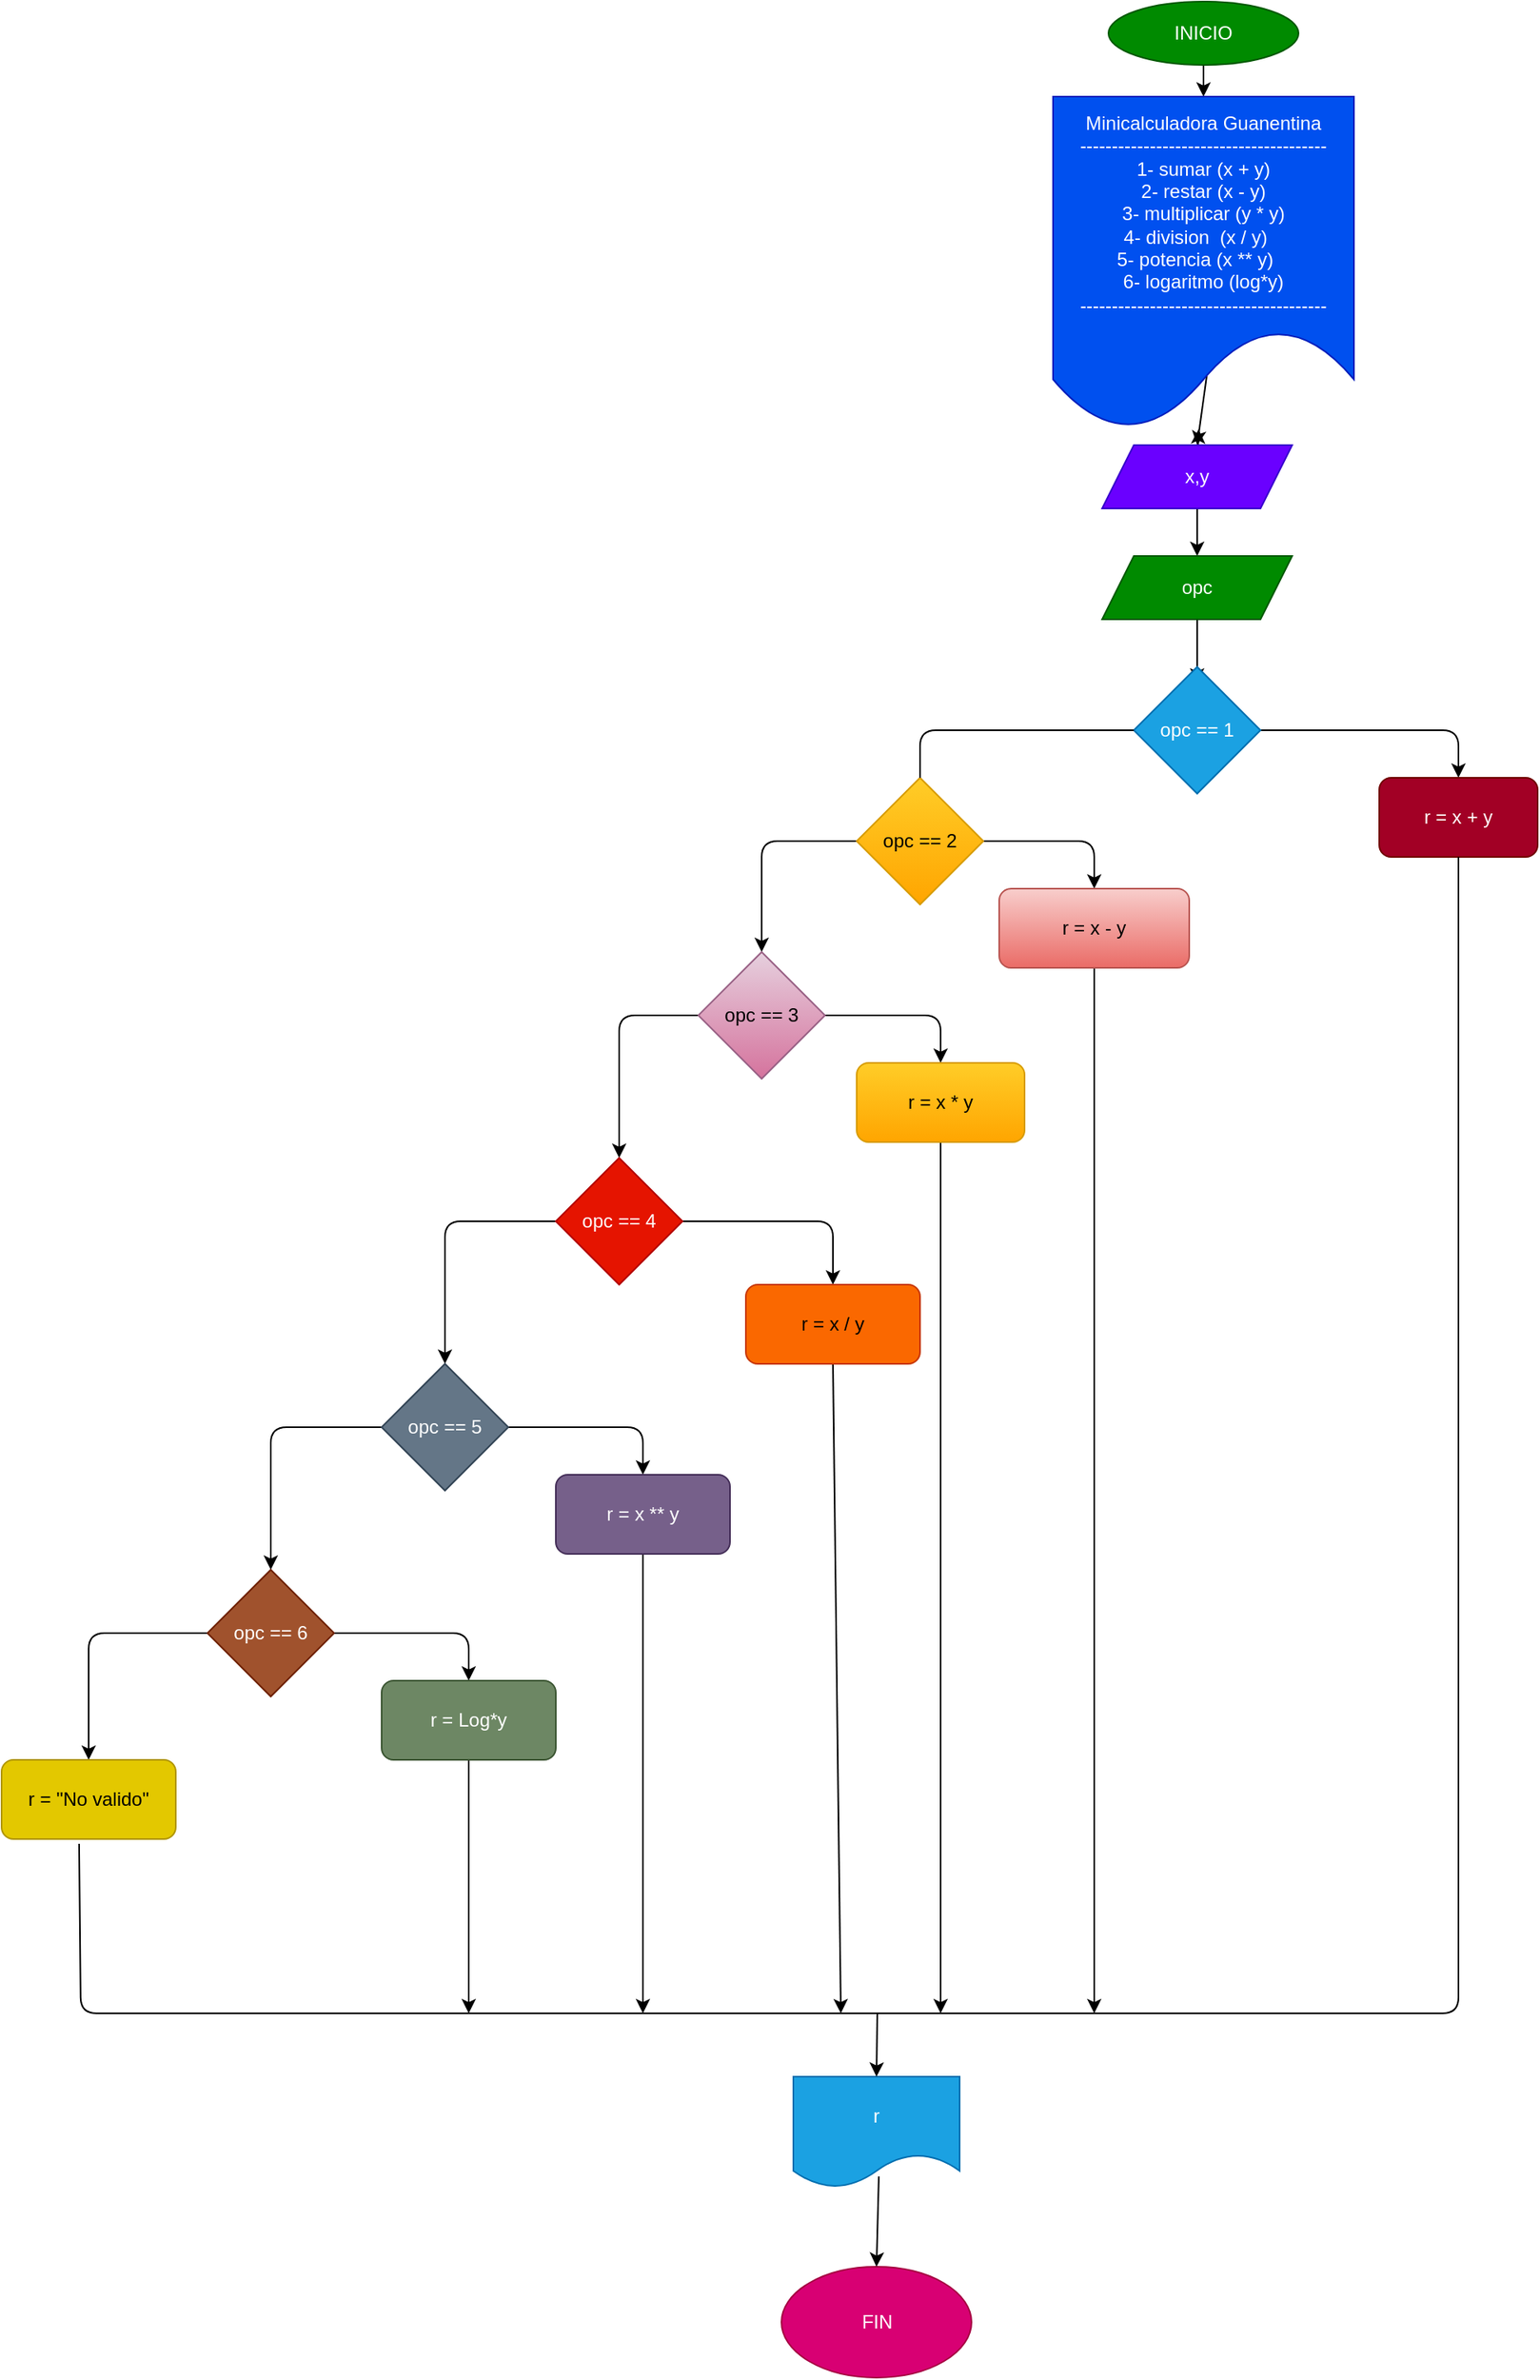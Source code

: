 <mxfile>
    <diagram id="xrUBxVrPYAHfrRCSskmE" name="Página-1">
        <mxGraphModel dx="1403" dy="1630" grid="1" gridSize="10" guides="1" tooltips="1" connect="1" arrows="1" fold="1" page="1" pageScale="1" pageWidth="827" pageHeight="1169" math="0" shadow="0">
            <root>
                <mxCell id="0"/>
                <mxCell id="1" parent="0"/>
                <mxCell id="4" value="" style="edgeStyle=none;html=1;exitX=0.5;exitY=1;exitDx=0;exitDy=0;entryX=0.5;entryY=0;entryDx=0;entryDy=0;" edge="1" parent="1" source="2" target="3">
                    <mxGeometry relative="1" as="geometry"/>
                </mxCell>
                <mxCell id="2" value="INICIO" style="ellipse;whiteSpace=wrap;html=1;fillColor=#008a00;fontColor=#ffffff;strokeColor=#005700;" parent="1" vertex="1">
                    <mxGeometry x="449" y="-40" width="120" height="40" as="geometry"/>
                </mxCell>
                <mxCell id="6" value="" style="edgeStyle=none;html=1;exitX=0.511;exitY=0.838;exitDx=0;exitDy=0;exitPerimeter=0;entryX=0.5;entryY=0;entryDx=0;entryDy=0;" edge="1" parent="1" source="3" target="5">
                    <mxGeometry relative="1" as="geometry">
                        <mxPoint x="320" y="200" as="sourcePoint"/>
                    </mxGeometry>
                </mxCell>
                <mxCell id="3" value="Minicalculadora Guanentina&lt;br&gt;---------------------------------------&lt;br&gt;1- sumar (x + y)&lt;br&gt;2- restar (x - y)&lt;br&gt;3- multiplicar (y * y)&lt;br&gt;&amp;nbsp;4- division&amp;nbsp; (x / y)&amp;nbsp; &amp;nbsp;&amp;nbsp;&lt;br&gt;&lt;div style=&quot;text-align: left;&quot;&gt;&lt;span style=&quot;background-color: initial;&quot;&gt;&amp;nbsp; &amp;nbsp; &amp;nbsp; &amp;nbsp;5- potencia (x ** y)&lt;/span&gt;&lt;/div&gt;6- logaritmo (log*y)&lt;br&gt;---------------------------------------" style="shape=document;whiteSpace=wrap;html=1;boundedLbl=1;fillColor=#0050ef;fontColor=#ffffff;strokeColor=#001DBC;" vertex="1" parent="1">
                    <mxGeometry x="414" y="20" width="190" height="210" as="geometry"/>
                </mxCell>
                <mxCell id="8" style="edgeStyle=none;html=1;exitX=0.5;exitY=1;exitDx=0;exitDy=0;entryX=0.5;entryY=0;entryDx=0;entryDy=0;" edge="1" parent="1" source="5" target="7">
                    <mxGeometry relative="1" as="geometry"/>
                </mxCell>
                <mxCell id="53" value="" style="edgeStyle=none;html=1;" edge="1" parent="1" source="5" target="3">
                    <mxGeometry relative="1" as="geometry"/>
                </mxCell>
                <mxCell id="5" value="x,y" style="shape=parallelogram;perimeter=parallelogramPerimeter;whiteSpace=wrap;html=1;fixedSize=1;fillColor=#6a00ff;fontColor=#ffffff;strokeColor=#3700CC;" vertex="1" parent="1">
                    <mxGeometry x="445" y="240" width="120" height="40" as="geometry"/>
                </mxCell>
                <mxCell id="10" style="edgeStyle=none;html=1;exitX=0.5;exitY=1;exitDx=0;exitDy=0;entryX=0.5;entryY=0.125;entryDx=0;entryDy=0;entryPerimeter=0;" edge="1" parent="1" source="7" target="9">
                    <mxGeometry relative="1" as="geometry"/>
                </mxCell>
                <mxCell id="7" value="opc" style="shape=parallelogram;perimeter=parallelogramPerimeter;whiteSpace=wrap;html=1;fixedSize=1;fillColor=#008a00;fontColor=#ffffff;strokeColor=#005700;" vertex="1" parent="1">
                    <mxGeometry x="445" y="310" width="120" height="40" as="geometry"/>
                </mxCell>
                <mxCell id="12" style="edgeStyle=none;html=1;entryX=0.5;entryY=0;entryDx=0;entryDy=0;" edge="1" parent="1" source="9" target="11">
                    <mxGeometry relative="1" as="geometry">
                        <mxPoint x="680" y="420" as="targetPoint"/>
                        <Array as="points">
                            <mxPoint x="670" y="420"/>
                        </Array>
                    </mxGeometry>
                </mxCell>
                <mxCell id="9" value="opc == 1" style="rhombus;whiteSpace=wrap;html=1;fillColor=#1ba1e2;fontColor=#ffffff;strokeColor=#006EAF;" vertex="1" parent="1">
                    <mxGeometry x="465" y="380" width="80" height="80" as="geometry"/>
                </mxCell>
                <mxCell id="11" value="r = x + y" style="rounded=1;whiteSpace=wrap;html=1;fillColor=#a20025;fontColor=#ffffff;strokeColor=#6F0000;" vertex="1" parent="1">
                    <mxGeometry x="620" y="450" width="100" height="50" as="geometry"/>
                </mxCell>
                <mxCell id="23" style="edgeStyle=none;html=1;exitX=1;exitY=0.5;exitDx=0;exitDy=0;entryX=0.5;entryY=0;entryDx=0;entryDy=0;" edge="1" parent="1" source="13" target="15">
                    <mxGeometry relative="1" as="geometry">
                        <mxPoint x="450" y="490" as="targetPoint"/>
                        <Array as="points">
                            <mxPoint x="440" y="490"/>
                        </Array>
                    </mxGeometry>
                </mxCell>
                <mxCell id="24" style="edgeStyle=none;html=1;exitX=0;exitY=0.5;exitDx=0;exitDy=0;entryX=0.5;entryY=0;entryDx=0;entryDy=0;" edge="1" parent="1" source="13" target="18">
                    <mxGeometry relative="1" as="geometry">
                        <mxPoint x="200" y="490" as="targetPoint"/>
                        <Array as="points">
                            <mxPoint x="230" y="490"/>
                        </Array>
                    </mxGeometry>
                </mxCell>
                <mxCell id="13" value="opc == 2" style="rhombus;whiteSpace=wrap;html=1;fillColor=#ffcd28;strokeColor=#d79b00;gradientColor=#ffa500;" vertex="1" parent="1">
                    <mxGeometry x="290" y="450" width="80" height="80" as="geometry"/>
                </mxCell>
                <mxCell id="14" value="" style="endArrow=none;html=1;entryX=0;entryY=0.5;entryDx=0;entryDy=0;exitX=0.5;exitY=0;exitDx=0;exitDy=0;" edge="1" parent="1" source="13" target="9">
                    <mxGeometry width="50" height="50" relative="1" as="geometry">
                        <mxPoint x="364" y="460" as="sourcePoint"/>
                        <mxPoint x="414" y="410" as="targetPoint"/>
                        <Array as="points">
                            <mxPoint x="330" y="420"/>
                        </Array>
                    </mxGeometry>
                </mxCell>
                <mxCell id="45" style="edgeStyle=none;html=1;exitX=0.5;exitY=1;exitDx=0;exitDy=0;" edge="1" parent="1" source="15">
                    <mxGeometry relative="1" as="geometry">
                        <mxPoint x="440" y="1230" as="targetPoint"/>
                    </mxGeometry>
                </mxCell>
                <mxCell id="15" value="r = x - y" style="rounded=1;whiteSpace=wrap;html=1;fillColor=#f8cecc;gradientColor=#ea6b66;strokeColor=#b85450;" vertex="1" parent="1">
                    <mxGeometry x="380" y="520" width="120" height="50" as="geometry"/>
                </mxCell>
                <mxCell id="27" style="edgeStyle=none;html=1;exitX=1;exitY=0.5;exitDx=0;exitDy=0;entryX=0.5;entryY=0;entryDx=0;entryDy=0;" edge="1" parent="1" source="18" target="19">
                    <mxGeometry relative="1" as="geometry">
                        <mxPoint x="360" y="600" as="targetPoint"/>
                        <Array as="points">
                            <mxPoint x="343" y="600"/>
                        </Array>
                    </mxGeometry>
                </mxCell>
                <mxCell id="28" style="edgeStyle=none;html=1;exitX=0;exitY=0.5;exitDx=0;exitDy=0;entryX=0.5;entryY=0;entryDx=0;entryDy=0;" edge="1" parent="1" source="18" target="25">
                    <mxGeometry relative="1" as="geometry">
                        <mxPoint x="110" y="600" as="targetPoint"/>
                        <Array as="points">
                            <mxPoint x="140" y="600"/>
                        </Array>
                    </mxGeometry>
                </mxCell>
                <mxCell id="18" value="opc == 3" style="rhombus;whiteSpace=wrap;html=1;fillColor=#e6d0de;gradientColor=#d5739d;strokeColor=#996185;" vertex="1" parent="1">
                    <mxGeometry x="190" y="560" width="80" height="80" as="geometry"/>
                </mxCell>
                <mxCell id="46" style="edgeStyle=none;html=1;exitX=0.5;exitY=1;exitDx=0;exitDy=0;" edge="1" parent="1" source="19">
                    <mxGeometry relative="1" as="geometry">
                        <mxPoint x="343" y="1230" as="targetPoint"/>
                    </mxGeometry>
                </mxCell>
                <mxCell id="19" value="r = x * y" style="rounded=1;whiteSpace=wrap;html=1;fillColor=#ffcd28;gradientColor=#ffa500;strokeColor=#d79b00;" vertex="1" parent="1">
                    <mxGeometry x="290" y="630" width="106" height="50" as="geometry"/>
                </mxCell>
                <mxCell id="29" style="edgeStyle=none;html=1;exitX=1;exitY=0.5;exitDx=0;exitDy=0;entryX=0.5;entryY=0;entryDx=0;entryDy=0;" edge="1" parent="1" source="25" target="26">
                    <mxGeometry relative="1" as="geometry">
                        <mxPoint x="320" y="730" as="targetPoint"/>
                        <Array as="points">
                            <mxPoint x="275" y="730"/>
                        </Array>
                    </mxGeometry>
                </mxCell>
                <mxCell id="33" style="edgeStyle=none;html=1;exitX=0;exitY=0.5;exitDx=0;exitDy=0;entryX=0.5;entryY=0;entryDx=0;entryDy=0;" edge="1" parent="1" source="25" target="32">
                    <mxGeometry relative="1" as="geometry">
                        <mxPoint x="-20" y="750" as="targetPoint"/>
                        <Array as="points">
                            <mxPoint x="30" y="730"/>
                        </Array>
                    </mxGeometry>
                </mxCell>
                <mxCell id="25" value="opc == 4" style="rhombus;whiteSpace=wrap;html=1;fillColor=#e51400;strokeColor=#B20000;fontColor=#ffffff;" vertex="1" parent="1">
                    <mxGeometry x="100" y="690" width="80" height="80" as="geometry"/>
                </mxCell>
                <mxCell id="47" style="edgeStyle=none;html=1;exitX=0.5;exitY=1;exitDx=0;exitDy=0;" edge="1" parent="1" source="26">
                    <mxGeometry relative="1" as="geometry">
                        <mxPoint x="280" y="1230" as="targetPoint"/>
                    </mxGeometry>
                </mxCell>
                <mxCell id="26" value="r = x / y" style="rounded=1;whiteSpace=wrap;html=1;fillColor=#fa6800;fontColor=#000000;strokeColor=#C73500;" vertex="1" parent="1">
                    <mxGeometry x="220" y="770" width="110" height="50" as="geometry"/>
                </mxCell>
                <mxCell id="35" style="edgeStyle=none;html=1;exitX=1;exitY=0.5;exitDx=0;exitDy=0;entryX=0.5;entryY=0;entryDx=0;entryDy=0;" edge="1" parent="1" source="32" target="34">
                    <mxGeometry relative="1" as="geometry">
                        <mxPoint x="190" y="860" as="targetPoint"/>
                        <Array as="points">
                            <mxPoint x="155" y="860"/>
                        </Array>
                    </mxGeometry>
                </mxCell>
                <mxCell id="37" style="edgeStyle=none;html=1;exitX=0;exitY=0.5;exitDx=0;exitDy=0;entryX=0.5;entryY=0;entryDx=0;entryDy=0;" edge="1" parent="1" source="32" target="36">
                    <mxGeometry relative="1" as="geometry">
                        <mxPoint x="-120" y="870" as="targetPoint"/>
                        <Array as="points">
                            <mxPoint x="-80" y="860"/>
                        </Array>
                    </mxGeometry>
                </mxCell>
                <mxCell id="32" value="opc == 5" style="rhombus;whiteSpace=wrap;html=1;fillColor=#647687;fontColor=#ffffff;strokeColor=#314354;" vertex="1" parent="1">
                    <mxGeometry x="-10" y="820" width="80" height="80" as="geometry"/>
                </mxCell>
                <mxCell id="48" style="edgeStyle=none;html=1;exitX=0.5;exitY=1;exitDx=0;exitDy=0;" edge="1" parent="1" source="34">
                    <mxGeometry relative="1" as="geometry">
                        <mxPoint x="155" y="1230" as="targetPoint"/>
                    </mxGeometry>
                </mxCell>
                <mxCell id="34" value="r = x ** y" style="rounded=1;whiteSpace=wrap;html=1;fillColor=#76608a;fontColor=#ffffff;strokeColor=#432D57;" vertex="1" parent="1">
                    <mxGeometry x="100" y="890" width="110" height="50" as="geometry"/>
                </mxCell>
                <mxCell id="39" style="edgeStyle=none;html=1;exitX=1;exitY=0.5;exitDx=0;exitDy=0;entryX=0.5;entryY=0;entryDx=0;entryDy=0;" edge="1" parent="1" source="36" target="38">
                    <mxGeometry relative="1" as="geometry">
                        <mxPoint x="70" y="990" as="targetPoint"/>
                        <Array as="points">
                            <mxPoint x="45" y="990"/>
                        </Array>
                    </mxGeometry>
                </mxCell>
                <mxCell id="42" style="edgeStyle=none;html=1;exitX=0;exitY=0.5;exitDx=0;exitDy=0;entryX=0.5;entryY=0;entryDx=0;entryDy=0;" edge="1" parent="1" source="36" target="41">
                    <mxGeometry relative="1" as="geometry">
                        <mxPoint x="-240" y="1000" as="targetPoint"/>
                        <Array as="points">
                            <mxPoint x="-195" y="990"/>
                        </Array>
                    </mxGeometry>
                </mxCell>
                <mxCell id="36" value="opc == 6" style="rhombus;whiteSpace=wrap;html=1;fillColor=#a0522d;fontColor=#ffffff;strokeColor=#6D1F00;" vertex="1" parent="1">
                    <mxGeometry x="-120" y="950" width="80" height="80" as="geometry"/>
                </mxCell>
                <mxCell id="49" style="edgeStyle=none;html=1;exitX=0.5;exitY=1;exitDx=0;exitDy=0;" edge="1" parent="1" source="38">
                    <mxGeometry relative="1" as="geometry">
                        <mxPoint x="45" y="1230" as="targetPoint"/>
                    </mxGeometry>
                </mxCell>
                <mxCell id="38" value="r = Log*y" style="rounded=1;whiteSpace=wrap;html=1;fillColor=#6d8764;fontColor=#ffffff;strokeColor=#3A5431;" vertex="1" parent="1">
                    <mxGeometry x="-10" y="1020" width="110" height="50" as="geometry"/>
                </mxCell>
                <mxCell id="41" value="r = &quot;No valido&quot;" style="rounded=1;whiteSpace=wrap;html=1;fillColor=#e3c800;fontColor=#000000;strokeColor=#B09500;" vertex="1" parent="1">
                    <mxGeometry x="-250" y="1070" width="110" height="50" as="geometry"/>
                </mxCell>
                <mxCell id="44" value="" style="endArrow=none;html=1;entryX=0.5;entryY=1;entryDx=0;entryDy=0;exitX=0.445;exitY=1.06;exitDx=0;exitDy=0;exitPerimeter=0;" edge="1" parent="1" source="41" target="11">
                    <mxGeometry width="50" height="50" relative="1" as="geometry">
                        <mxPoint x="-200" y="1200" as="sourcePoint"/>
                        <mxPoint x="680" y="540" as="targetPoint"/>
                        <Array as="points">
                            <mxPoint x="-200" y="1230"/>
                            <mxPoint x="670" y="1230"/>
                        </Array>
                    </mxGeometry>
                </mxCell>
                <mxCell id="50" value="r" style="shape=document;whiteSpace=wrap;html=1;boundedLbl=1;fillColor=#1ba1e2;fontColor=#ffffff;strokeColor=#006EAF;" vertex="1" parent="1">
                    <mxGeometry x="250" y="1270" width="105" height="70" as="geometry"/>
                </mxCell>
                <mxCell id="51" value="FIN" style="ellipse;whiteSpace=wrap;html=1;fillColor=#d80073;fontColor=#ffffff;strokeColor=#A50040;" vertex="1" parent="1">
                    <mxGeometry x="242.5" y="1390" width="120" height="70" as="geometry"/>
                </mxCell>
                <mxCell id="56" value="" style="endArrow=classic;html=1;entryX=0.5;entryY=0;entryDx=0;entryDy=0;" edge="1" parent="1" target="50">
                    <mxGeometry width="50" height="50" relative="1" as="geometry">
                        <mxPoint x="303" y="1230" as="sourcePoint"/>
                        <mxPoint x="355" y="1180" as="targetPoint"/>
                    </mxGeometry>
                </mxCell>
                <mxCell id="57" value="" style="endArrow=classic;html=1;exitX=0.514;exitY=0.9;exitDx=0;exitDy=0;exitPerimeter=0;entryX=0.5;entryY=0;entryDx=0;entryDy=0;" edge="1" parent="1" source="50" target="51">
                    <mxGeometry width="50" height="50" relative="1" as="geometry">
                        <mxPoint x="310" y="1360" as="sourcePoint"/>
                        <mxPoint x="360" y="1310" as="targetPoint"/>
                    </mxGeometry>
                </mxCell>
            </root>
        </mxGraphModel>
    </diagram>
</mxfile>